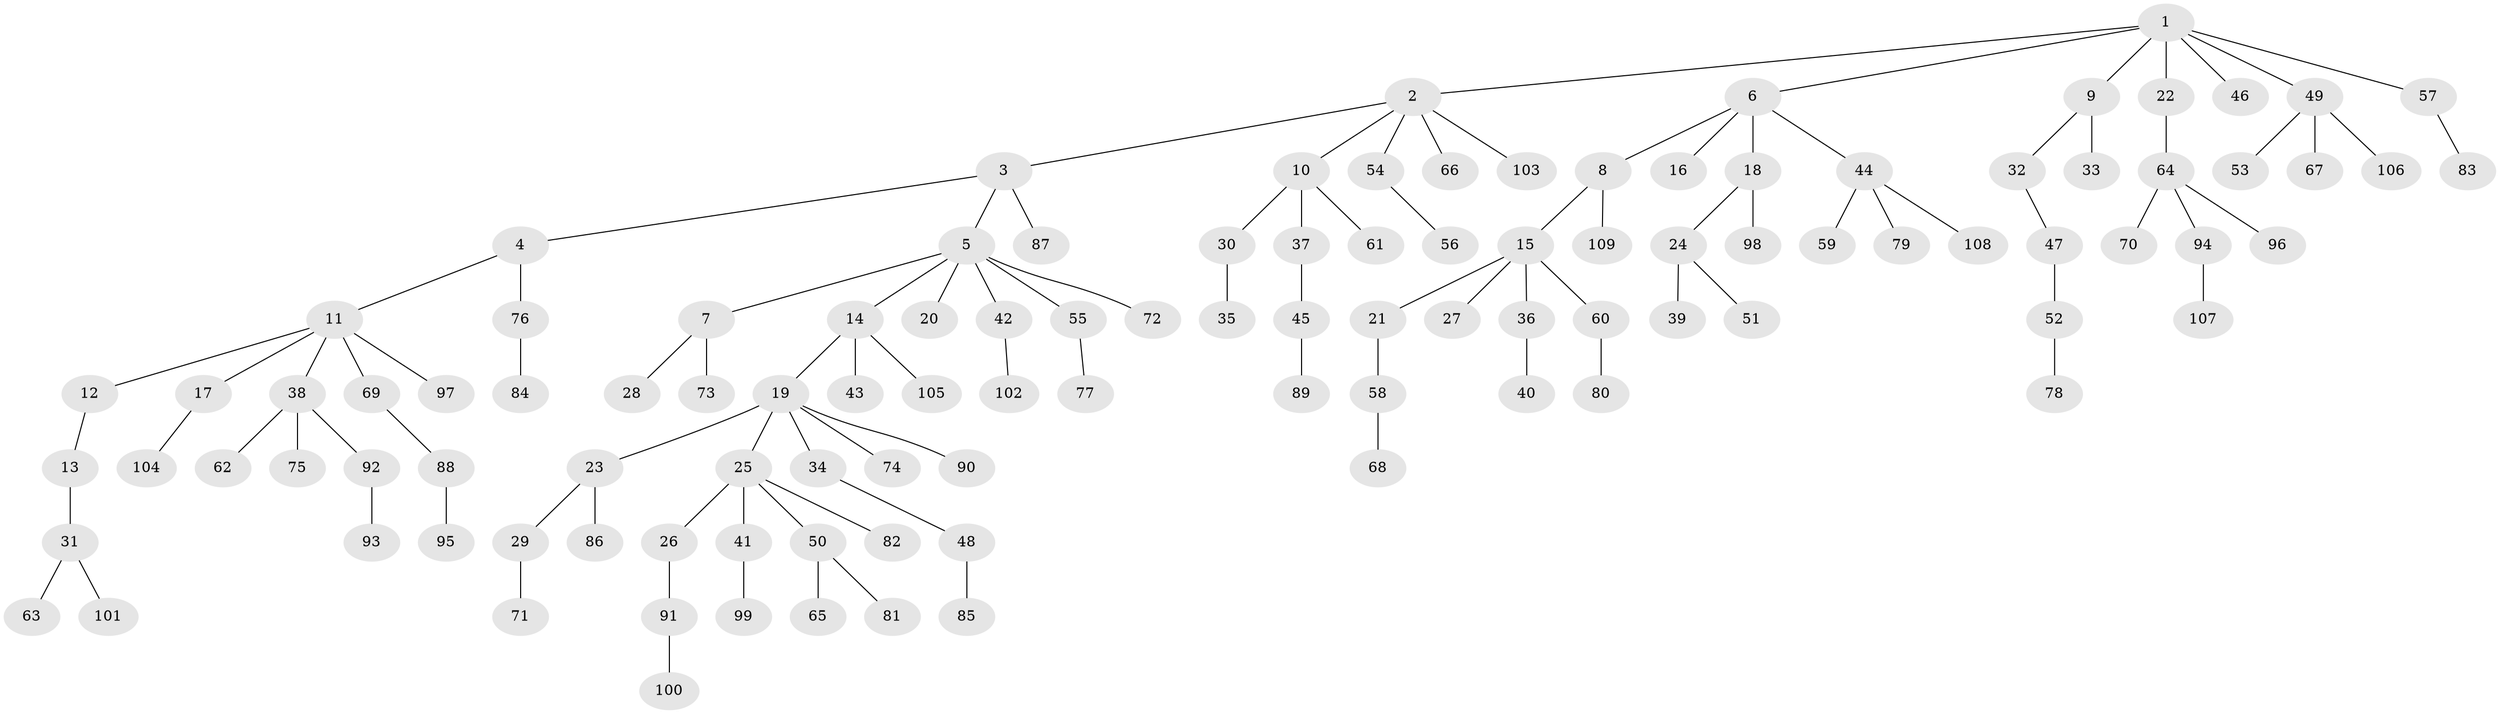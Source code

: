// coarse degree distribution, {6: 0.06578947368421052, 8: 0.013157894736842105, 3: 0.07894736842105263, 4: 0.05263157894736842, 2: 0.18421052631578946, 5: 0.013157894736842105, 1: 0.5921052631578947}
// Generated by graph-tools (version 1.1) at 2025/24/03/03/25 07:24:06]
// undirected, 109 vertices, 108 edges
graph export_dot {
graph [start="1"]
  node [color=gray90,style=filled];
  1;
  2;
  3;
  4;
  5;
  6;
  7;
  8;
  9;
  10;
  11;
  12;
  13;
  14;
  15;
  16;
  17;
  18;
  19;
  20;
  21;
  22;
  23;
  24;
  25;
  26;
  27;
  28;
  29;
  30;
  31;
  32;
  33;
  34;
  35;
  36;
  37;
  38;
  39;
  40;
  41;
  42;
  43;
  44;
  45;
  46;
  47;
  48;
  49;
  50;
  51;
  52;
  53;
  54;
  55;
  56;
  57;
  58;
  59;
  60;
  61;
  62;
  63;
  64;
  65;
  66;
  67;
  68;
  69;
  70;
  71;
  72;
  73;
  74;
  75;
  76;
  77;
  78;
  79;
  80;
  81;
  82;
  83;
  84;
  85;
  86;
  87;
  88;
  89;
  90;
  91;
  92;
  93;
  94;
  95;
  96;
  97;
  98;
  99;
  100;
  101;
  102;
  103;
  104;
  105;
  106;
  107;
  108;
  109;
  1 -- 2;
  1 -- 6;
  1 -- 9;
  1 -- 22;
  1 -- 46;
  1 -- 49;
  1 -- 57;
  2 -- 3;
  2 -- 10;
  2 -- 54;
  2 -- 66;
  2 -- 103;
  3 -- 4;
  3 -- 5;
  3 -- 87;
  4 -- 11;
  4 -- 76;
  5 -- 7;
  5 -- 14;
  5 -- 20;
  5 -- 42;
  5 -- 55;
  5 -- 72;
  6 -- 8;
  6 -- 16;
  6 -- 18;
  6 -- 44;
  7 -- 28;
  7 -- 73;
  8 -- 15;
  8 -- 109;
  9 -- 32;
  9 -- 33;
  10 -- 30;
  10 -- 37;
  10 -- 61;
  11 -- 12;
  11 -- 17;
  11 -- 38;
  11 -- 69;
  11 -- 97;
  12 -- 13;
  13 -- 31;
  14 -- 19;
  14 -- 43;
  14 -- 105;
  15 -- 21;
  15 -- 27;
  15 -- 36;
  15 -- 60;
  17 -- 104;
  18 -- 24;
  18 -- 98;
  19 -- 23;
  19 -- 25;
  19 -- 34;
  19 -- 74;
  19 -- 90;
  21 -- 58;
  22 -- 64;
  23 -- 29;
  23 -- 86;
  24 -- 39;
  24 -- 51;
  25 -- 26;
  25 -- 41;
  25 -- 50;
  25 -- 82;
  26 -- 91;
  29 -- 71;
  30 -- 35;
  31 -- 63;
  31 -- 101;
  32 -- 47;
  34 -- 48;
  36 -- 40;
  37 -- 45;
  38 -- 62;
  38 -- 75;
  38 -- 92;
  41 -- 99;
  42 -- 102;
  44 -- 59;
  44 -- 79;
  44 -- 108;
  45 -- 89;
  47 -- 52;
  48 -- 85;
  49 -- 53;
  49 -- 67;
  49 -- 106;
  50 -- 65;
  50 -- 81;
  52 -- 78;
  54 -- 56;
  55 -- 77;
  57 -- 83;
  58 -- 68;
  60 -- 80;
  64 -- 70;
  64 -- 94;
  64 -- 96;
  69 -- 88;
  76 -- 84;
  88 -- 95;
  91 -- 100;
  92 -- 93;
  94 -- 107;
}

